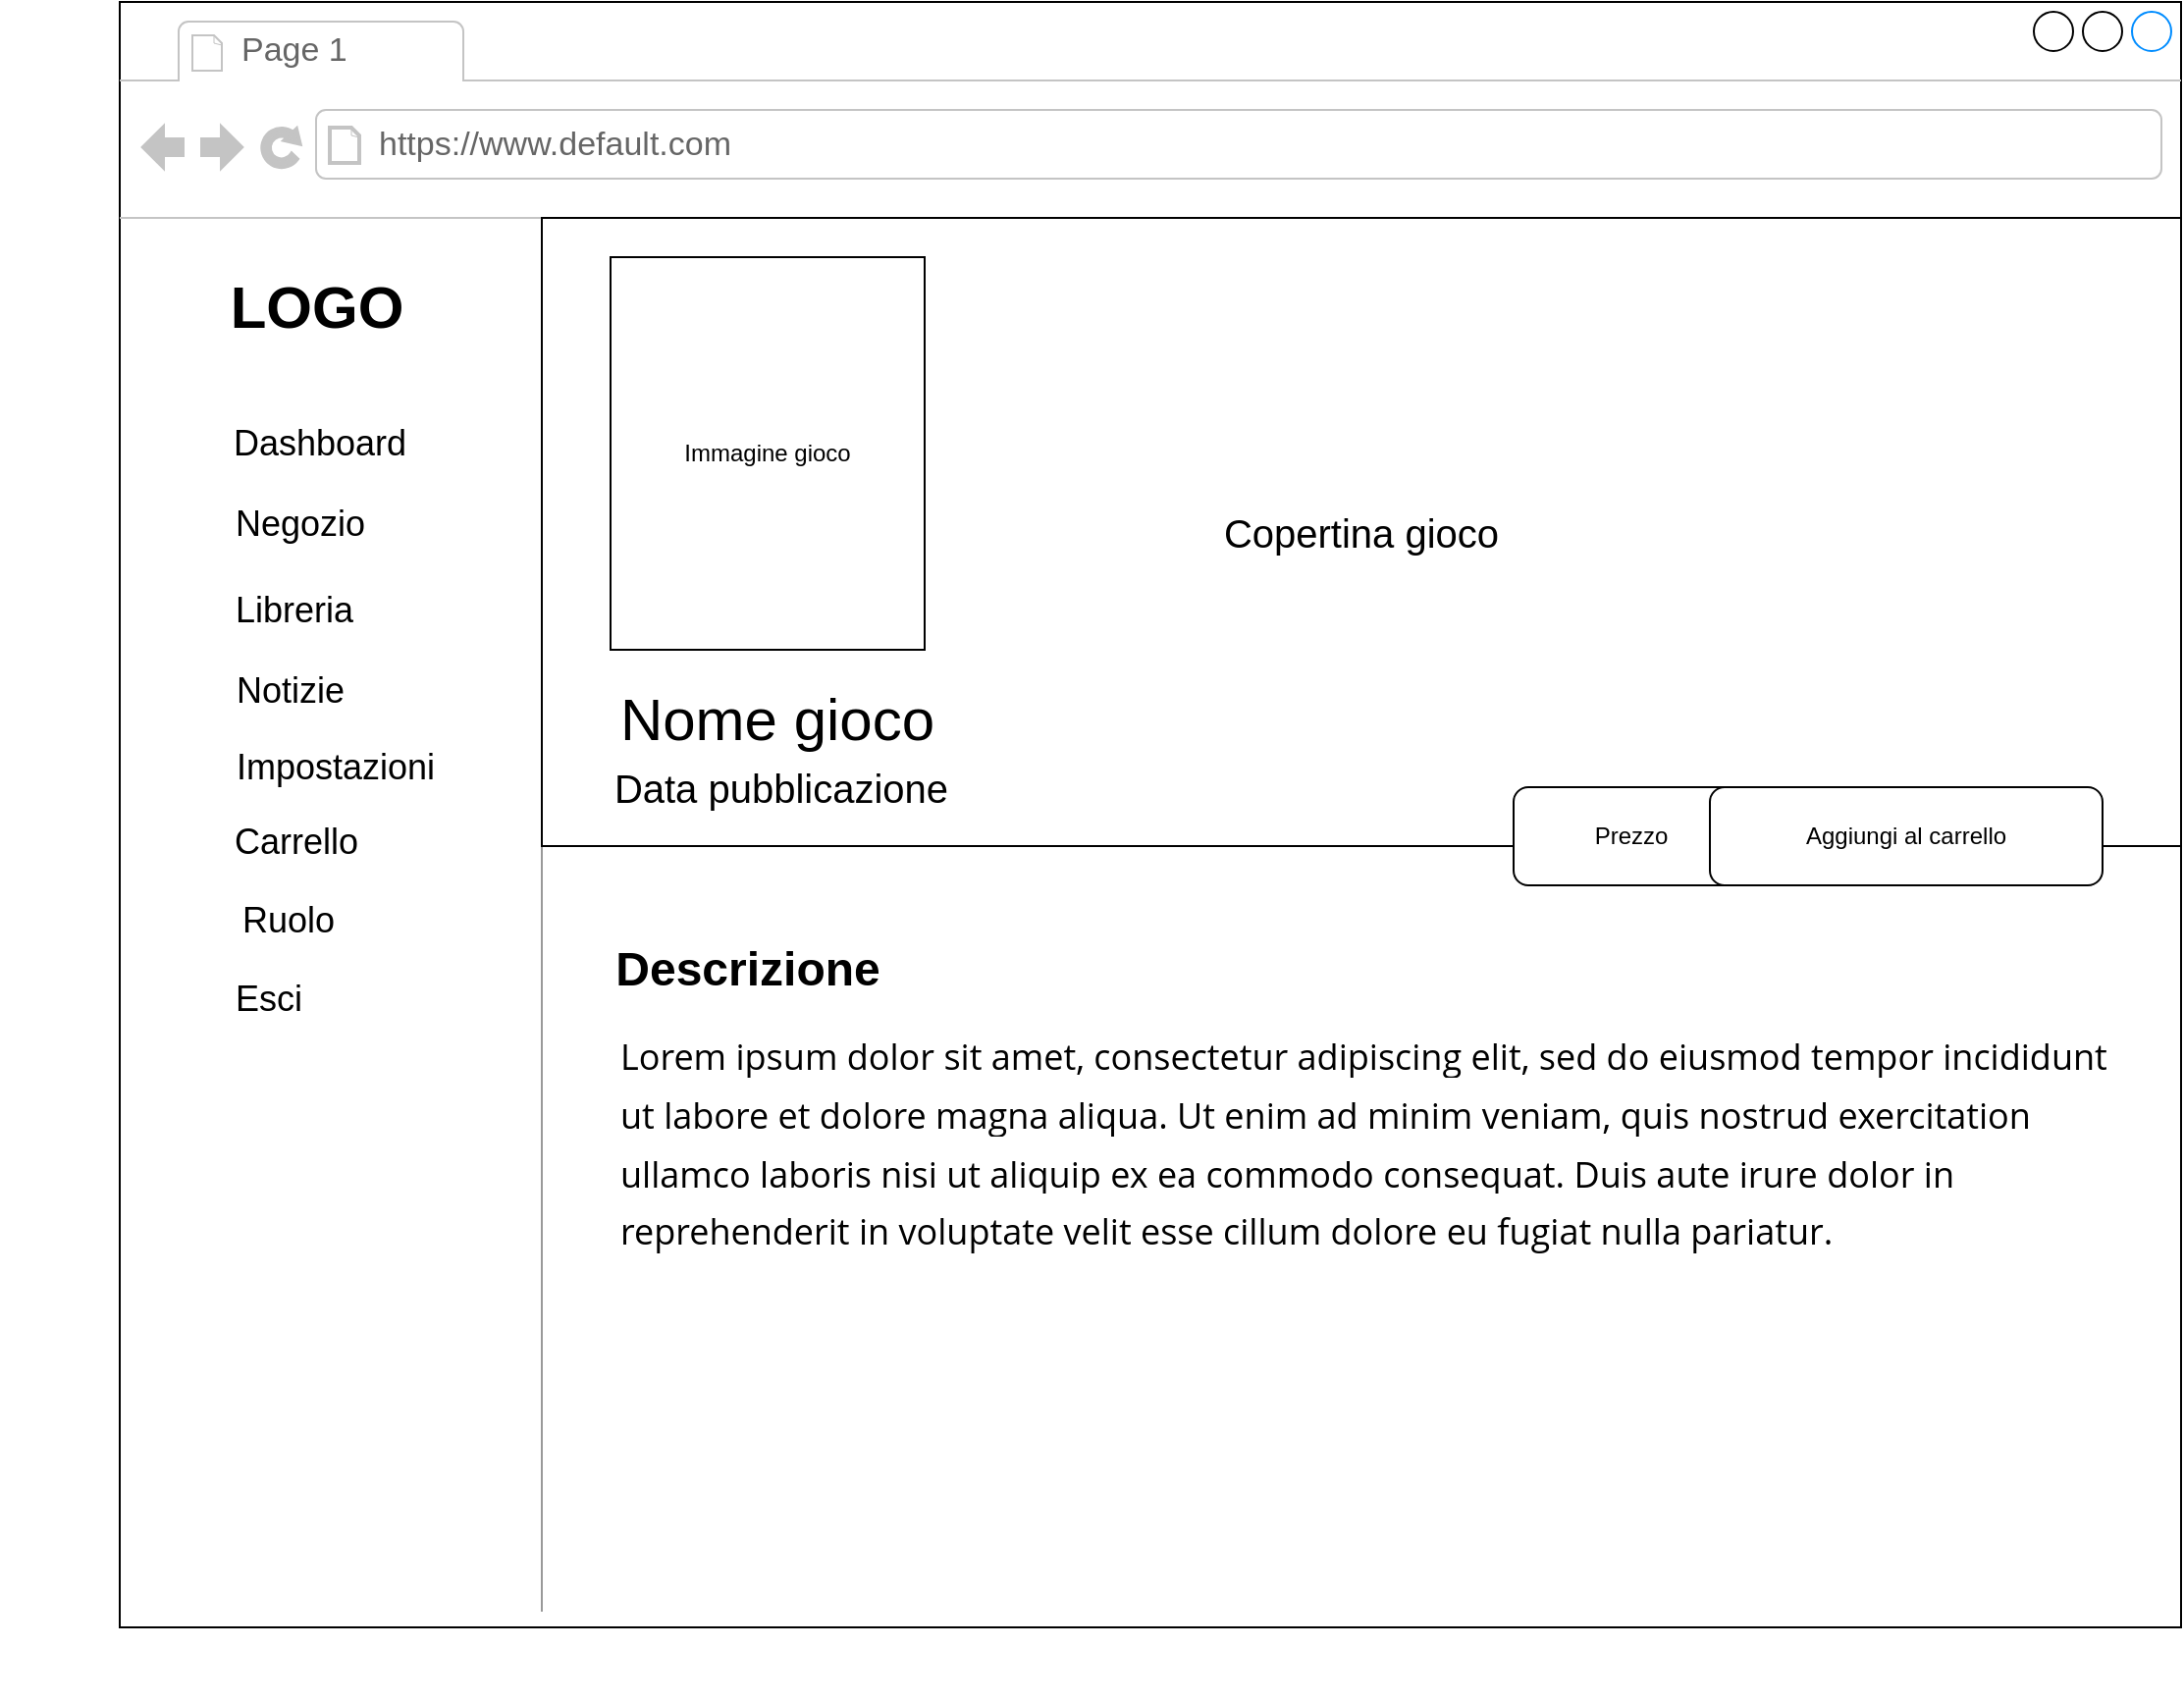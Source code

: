 <mxfile version="15.6.3" type="device"><diagram name="Page-1" id="2cc2dc42-3aac-f2a9-1cec-7a8b7cbee084"><mxGraphModel dx="3137" dy="1984" grid="1" gridSize="10" guides="1" tooltips="1" connect="1" arrows="1" fold="1" page="1" pageScale="1" pageWidth="1100" pageHeight="850" background="#ffffff" math="0" shadow="0"><root><mxCell id="0"/><mxCell id="1" parent="0"/><mxCell id="7026571954dc6520-1" value="" style="strokeWidth=1;shadow=0;dashed=0;align=center;html=1;shape=mxgraph.mockup.containers.browserWindow;rSize=0;mainText=,;recursiveResize=0;rounded=0;labelBackgroundColor=none;fontFamily=Verdana;fontSize=12;fillColor=#FFFFFF;" parent="1" vertex="1"><mxGeometry x="-940" y="-70" width="1050" height="828" as="geometry"/></mxCell><mxCell id="7026571954dc6520-2" value="Page 1" style="strokeWidth=1;shadow=0;dashed=0;align=center;html=1;shape=mxgraph.mockup.containers.anchor;fontSize=17;fontColor=#666666;align=left;" parent="7026571954dc6520-1" vertex="1"><mxGeometry x="60" y="12" width="110" height="26" as="geometry"/></mxCell><mxCell id="7026571954dc6520-3" value="https://www.default.com" style="strokeWidth=1;shadow=0;dashed=0;align=center;html=1;shape=mxgraph.mockup.containers.anchor;rSize=0;fontSize=17;fontColor=#666666;align=left;" parent="7026571954dc6520-1" vertex="1"><mxGeometry x="130" y="60" width="250" height="26" as="geometry"/></mxCell><mxCell id="6mORuaShsYwX7t2EwEmf-1" value="&lt;font style=&quot;font-size: 30px&quot;&gt;LOGO&lt;/font&gt;" style="text;strokeColor=none;fillColor=none;html=1;fontSize=24;fontStyle=1;verticalAlign=middle;align=center;" parent="7026571954dc6520-1" vertex="1"><mxGeometry x="50" y="135" width="100" height="40" as="geometry"/></mxCell><mxCell id="6mORuaShsYwX7t2EwEmf-2" value="&lt;span style=&quot;color: rgba(0 , 0 , 0 , 0) ; font-family: monospace ; font-size: 0px&quot;&gt;%3CmxGraphModel%3E%3Croot%3E%3CmxCell%20id%3D%220%22%2F%3E%3CmxCell%20id%3D%221%22%20parent%3D%220%22%2F%3E%3CmxCell%20id%3D%222%22%20value%3D%22%26lt%3Bfont%20style%3D%26quot%3Bfont-size%3A%2018px%26quot%3B%26gt%3BAdmin%26lt%3Bbr%26gt%3B%26lt%3B%2Ffont%26gt%3B%22%20style%3D%22text%3Bhtml%3D1%3BstrokeColor%3Dnone%3BfillColor%3Dnone%3Balign%3Dcenter%3BverticalAlign%3Dmiddle%3BwhiteSpace%3Dwrap%3Brounded%3D0%3BfontSize%3D31%3B%22%20vertex%3D%221%22%20parent%3D%221%22%3E%3CmxGeometry%20x%3D%22100%22%20y%3D%22425%22%20width%3D%2260%22%20height%3D%2230%22%20as%3D%22geometry%22%2F%3E%3C%2FmxCell%3E%3C%2Froot%3E%3C%2FmxGraphModel%3E&lt;/span&gt;" style="verticalLabelPosition=bottom;shadow=0;dashed=0;align=center;html=1;verticalAlign=top;strokeWidth=1;shape=mxgraph.mockup.markup.line;strokeColor=#999999;direction=north;fontSize=31;fillColor=default;" parent="7026571954dc6520-1" vertex="1"><mxGeometry x="-60" y="110" width="550" height="710" as="geometry"/></mxCell><mxCell id="6mORuaShsYwX7t2EwEmf-3" value="&lt;font style=&quot;font-size: 18px&quot;&gt;Dashboard&lt;/font&gt;" style="text;html=1;strokeColor=none;fillColor=none;align=center;verticalAlign=middle;whiteSpace=wrap;rounded=0;fontSize=31;" parent="7026571954dc6520-1" vertex="1"><mxGeometry x="72" y="205" width="60" height="30" as="geometry"/></mxCell><mxCell id="6mORuaShsYwX7t2EwEmf-4" value="&lt;font style=&quot;font-size: 18px&quot;&gt;Negozio&lt;br&gt;&lt;br&gt;&lt;/font&gt;" style="text;html=1;strokeColor=none;fillColor=none;align=center;verticalAlign=middle;whiteSpace=wrap;rounded=0;fontSize=31;" parent="7026571954dc6520-1" vertex="1"><mxGeometry x="62" y="265" width="60" height="30" as="geometry"/></mxCell><mxCell id="6mORuaShsYwX7t2EwEmf-5" value="&lt;font style=&quot;font-size: 18px&quot;&gt;Libreria&lt;br&gt;&lt;/font&gt;" style="text;html=1;strokeColor=none;fillColor=none;align=center;verticalAlign=middle;whiteSpace=wrap;rounded=0;fontSize=31;" parent="7026571954dc6520-1" vertex="1"><mxGeometry x="59" y="290" width="60" height="30" as="geometry"/></mxCell><mxCell id="6mORuaShsYwX7t2EwEmf-7" value="&lt;font style=&quot;font-size: 18px&quot;&gt;Notizie&lt;br&gt;&lt;/font&gt;" style="text;html=1;strokeColor=none;fillColor=none;align=center;verticalAlign=middle;whiteSpace=wrap;rounded=0;fontSize=31;" parent="7026571954dc6520-1" vertex="1"><mxGeometry x="57" y="331" width="60" height="30" as="geometry"/></mxCell><mxCell id="6mORuaShsYwX7t2EwEmf-8" value="&lt;font style=&quot;font-size: 18px&quot;&gt;Impostazioni&lt;br&gt;&lt;/font&gt;" style="text;html=1;strokeColor=none;fillColor=none;align=center;verticalAlign=middle;whiteSpace=wrap;rounded=0;fontSize=31;" parent="7026571954dc6520-1" vertex="1"><mxGeometry x="80" y="370" width="60" height="30" as="geometry"/></mxCell><mxCell id="6mORuaShsYwX7t2EwEmf-9" value="&lt;font style=&quot;font-size: 18px&quot;&gt;Carrello&lt;br&gt;&lt;/font&gt;" style="text;html=1;strokeColor=none;fillColor=none;align=center;verticalAlign=middle;whiteSpace=wrap;rounded=0;fontSize=31;" parent="7026571954dc6520-1" vertex="1"><mxGeometry x="60" y="408" width="60" height="30" as="geometry"/></mxCell><mxCell id="6mORuaShsYwX7t2EwEmf-10" value="&lt;font style=&quot;font-size: 18px&quot;&gt;Ruolo&lt;br&gt;&lt;/font&gt;" style="text;html=1;strokeColor=none;fillColor=none;align=center;verticalAlign=middle;whiteSpace=wrap;rounded=0;fontSize=31;" parent="7026571954dc6520-1" vertex="1"><mxGeometry x="56" y="448" width="60" height="30" as="geometry"/></mxCell><mxCell id="6mORuaShsYwX7t2EwEmf-11" value="&lt;font style=&quot;font-size: 18px&quot;&gt;Esci&lt;br&gt;&lt;/font&gt;" style="text;html=1;strokeColor=none;fillColor=none;align=center;verticalAlign=middle;whiteSpace=wrap;rounded=0;fontSize=31;" parent="7026571954dc6520-1" vertex="1"><mxGeometry x="46" y="488" width="60" height="30" as="geometry"/></mxCell><mxCell id="6mORuaShsYwX7t2EwEmf-12" style="edgeStyle=orthogonalEdgeStyle;rounded=0;orthogonalLoop=1;jettySize=auto;html=1;exitX=0.5;exitY=1;exitDx=0;exitDy=0;fontSize=18;" parent="7026571954dc6520-1" source="6mORuaShsYwX7t2EwEmf-8" target="6mORuaShsYwX7t2EwEmf-8" edge="1"><mxGeometry relative="1" as="geometry"/></mxCell><mxCell id="APm6l31uJseTPxzxtM_T-1" value="Copertina gioco" style="rounded=0;whiteSpace=wrap;html=1;fontSize=20;" parent="7026571954dc6520-1" vertex="1"><mxGeometry x="215" y="110" width="835" height="320" as="geometry"/></mxCell><mxCell id="APm6l31uJseTPxzxtM_T-2" value="Nome gioco" style="text;html=1;strokeColor=none;fillColor=none;align=center;verticalAlign=middle;whiteSpace=wrap;rounded=0;fontSize=30;" parent="7026571954dc6520-1" vertex="1"><mxGeometry x="230" y="310" width="210" height="110" as="geometry"/></mxCell><mxCell id="APm6l31uJseTPxzxtM_T-6" value="&lt;font style=&quot;font-size: 20px&quot;&gt;Data pubblicazione&lt;/font&gt;" style="text;html=1;strokeColor=none;fillColor=none;align=center;verticalAlign=middle;whiteSpace=wrap;rounded=0;" parent="7026571954dc6520-1" vertex="1"><mxGeometry x="226" y="385" width="222" height="30" as="geometry"/></mxCell><mxCell id="_ULOH6Q4ZyFV7sIXA23I-2" value="Immagine gioco" style="whiteSpace=wrap;html=1;fillColor=#FFFFFF;" vertex="1" parent="7026571954dc6520-1"><mxGeometry x="250" y="130" width="160" height="200" as="geometry"/></mxCell><mxCell id="_ULOH6Q4ZyFV7sIXA23I-4" value="Prezzo" style="rounded=1;whiteSpace=wrap;html=1;fillColor=#FFFFFF;" vertex="1" parent="7026571954dc6520-1"><mxGeometry x="710" y="400" width="120" height="50" as="geometry"/></mxCell><mxCell id="_ULOH6Q4ZyFV7sIXA23I-3" value="Aggiungi al carrello" style="rounded=1;whiteSpace=wrap;html=1;fillColor=#FFFFFF;" vertex="1" parent="7026571954dc6520-1"><mxGeometry x="810" y="400" width="200" height="50" as="geometry"/></mxCell><mxCell id="_ULOH6Q4ZyFV7sIXA23I-6" value="&lt;font style=&quot;font-size: 24px&quot;&gt;&lt;b&gt;Descrizione&lt;/b&gt;&lt;/font&gt;" style="text;html=1;strokeColor=none;fillColor=none;align=center;verticalAlign=middle;whiteSpace=wrap;rounded=0;" vertex="1" parent="7026571954dc6520-1"><mxGeometry x="290" y="478" width="60" height="30" as="geometry"/></mxCell><mxCell id="_ULOH6Q4ZyFV7sIXA23I-7" value="&lt;span style=&quot;font-family: &amp;#34;open sans&amp;#34; , &amp;#34;arial&amp;#34; , sans-serif ; background-color: rgb(255 , 255 , 255)&quot;&gt;&lt;font style=&quot;font-size: 18px&quot;&gt;Lorem ipsum dolor sit amet, consectetur adipiscing elit, sed do eiusmod tempor incididunt ut labore et dolore magna aliqua. Ut enim ad minim veniam, quis nostrud exercitation ullamco laboris nisi ut aliquip ex ea commodo consequat. Duis aute irure dolor in reprehenderit in voluptate velit esse cillum dolore eu fugiat nulla pariatur.&lt;/font&gt;&lt;/span&gt;" style="text;html=1;strokeColor=none;fillColor=none;align=left;verticalAlign=middle;whiteSpace=wrap;rounded=0;fontSize=24;" vertex="1" parent="7026571954dc6520-1"><mxGeometry x="252.5" y="520" width="760" height="120" as="geometry"/></mxCell></root></mxGraphModel></diagram></mxfile>